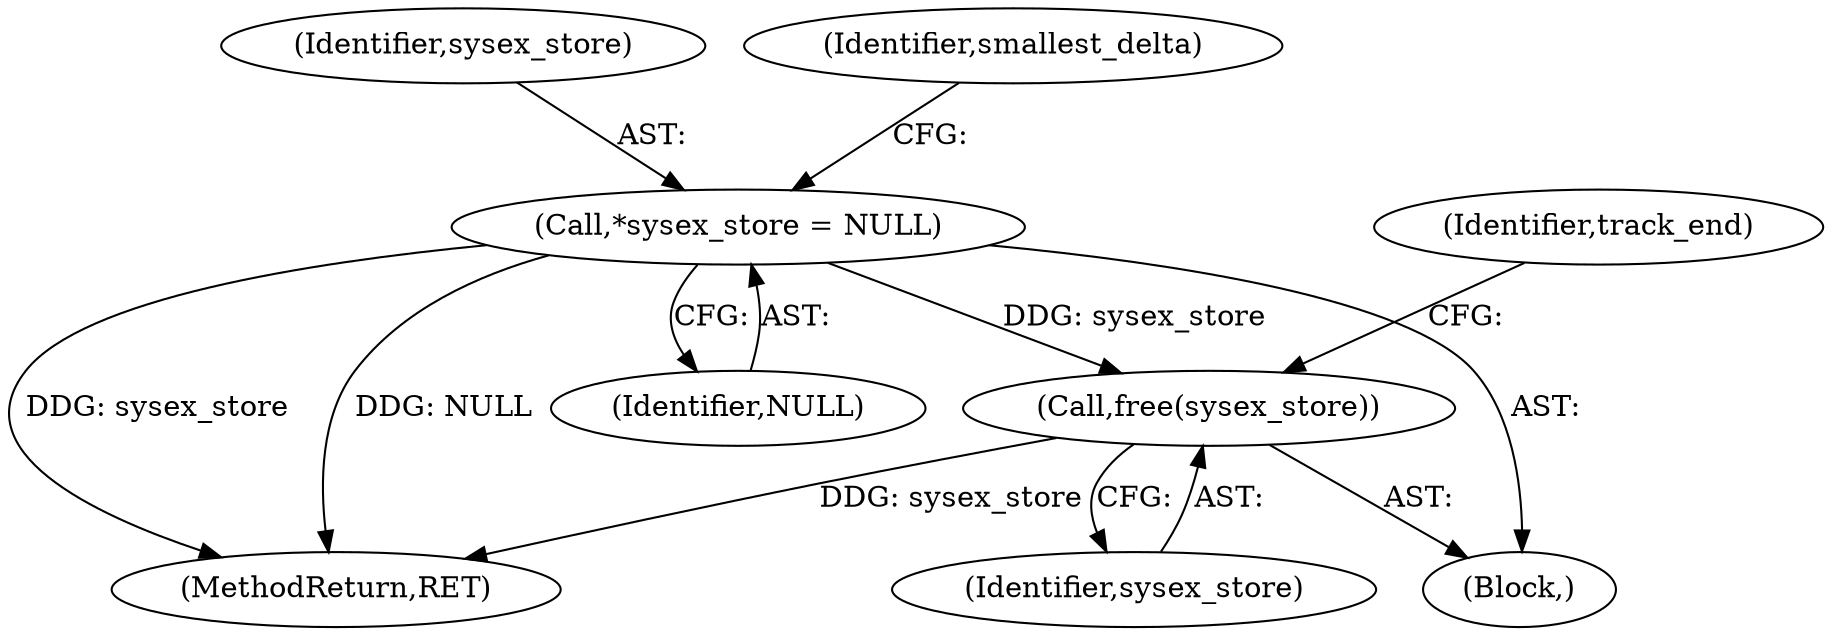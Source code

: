 digraph "0_wildmidi_660b513d99bced8783a4a5984ac2f742c74ebbdd_1@API" {
"1001415" [label="(Call,free(sysex_store))"];
"1000159" [label="(Call,*sysex_store = NULL)"];
"1000122" [label="(Block,)"];
"1001416" [label="(Identifier,sysex_store)"];
"1000160" [label="(Identifier,sysex_store)"];
"1000159" [label="(Call,*sysex_store = NULL)"];
"1000166" [label="(Identifier,smallest_delta)"];
"1001415" [label="(Call,free(sysex_store))"];
"1001418" [label="(Identifier,track_end)"];
"1001435" [label="(MethodReturn,RET)"];
"1000161" [label="(Identifier,NULL)"];
"1001415" -> "1000122"  [label="AST: "];
"1001415" -> "1001416"  [label="CFG: "];
"1001416" -> "1001415"  [label="AST: "];
"1001418" -> "1001415"  [label="CFG: "];
"1001415" -> "1001435"  [label="DDG: sysex_store"];
"1000159" -> "1001415"  [label="DDG: sysex_store"];
"1000159" -> "1000122"  [label="AST: "];
"1000159" -> "1000161"  [label="CFG: "];
"1000160" -> "1000159"  [label="AST: "];
"1000161" -> "1000159"  [label="AST: "];
"1000166" -> "1000159"  [label="CFG: "];
"1000159" -> "1001435"  [label="DDG: sysex_store"];
"1000159" -> "1001435"  [label="DDG: NULL"];
}
